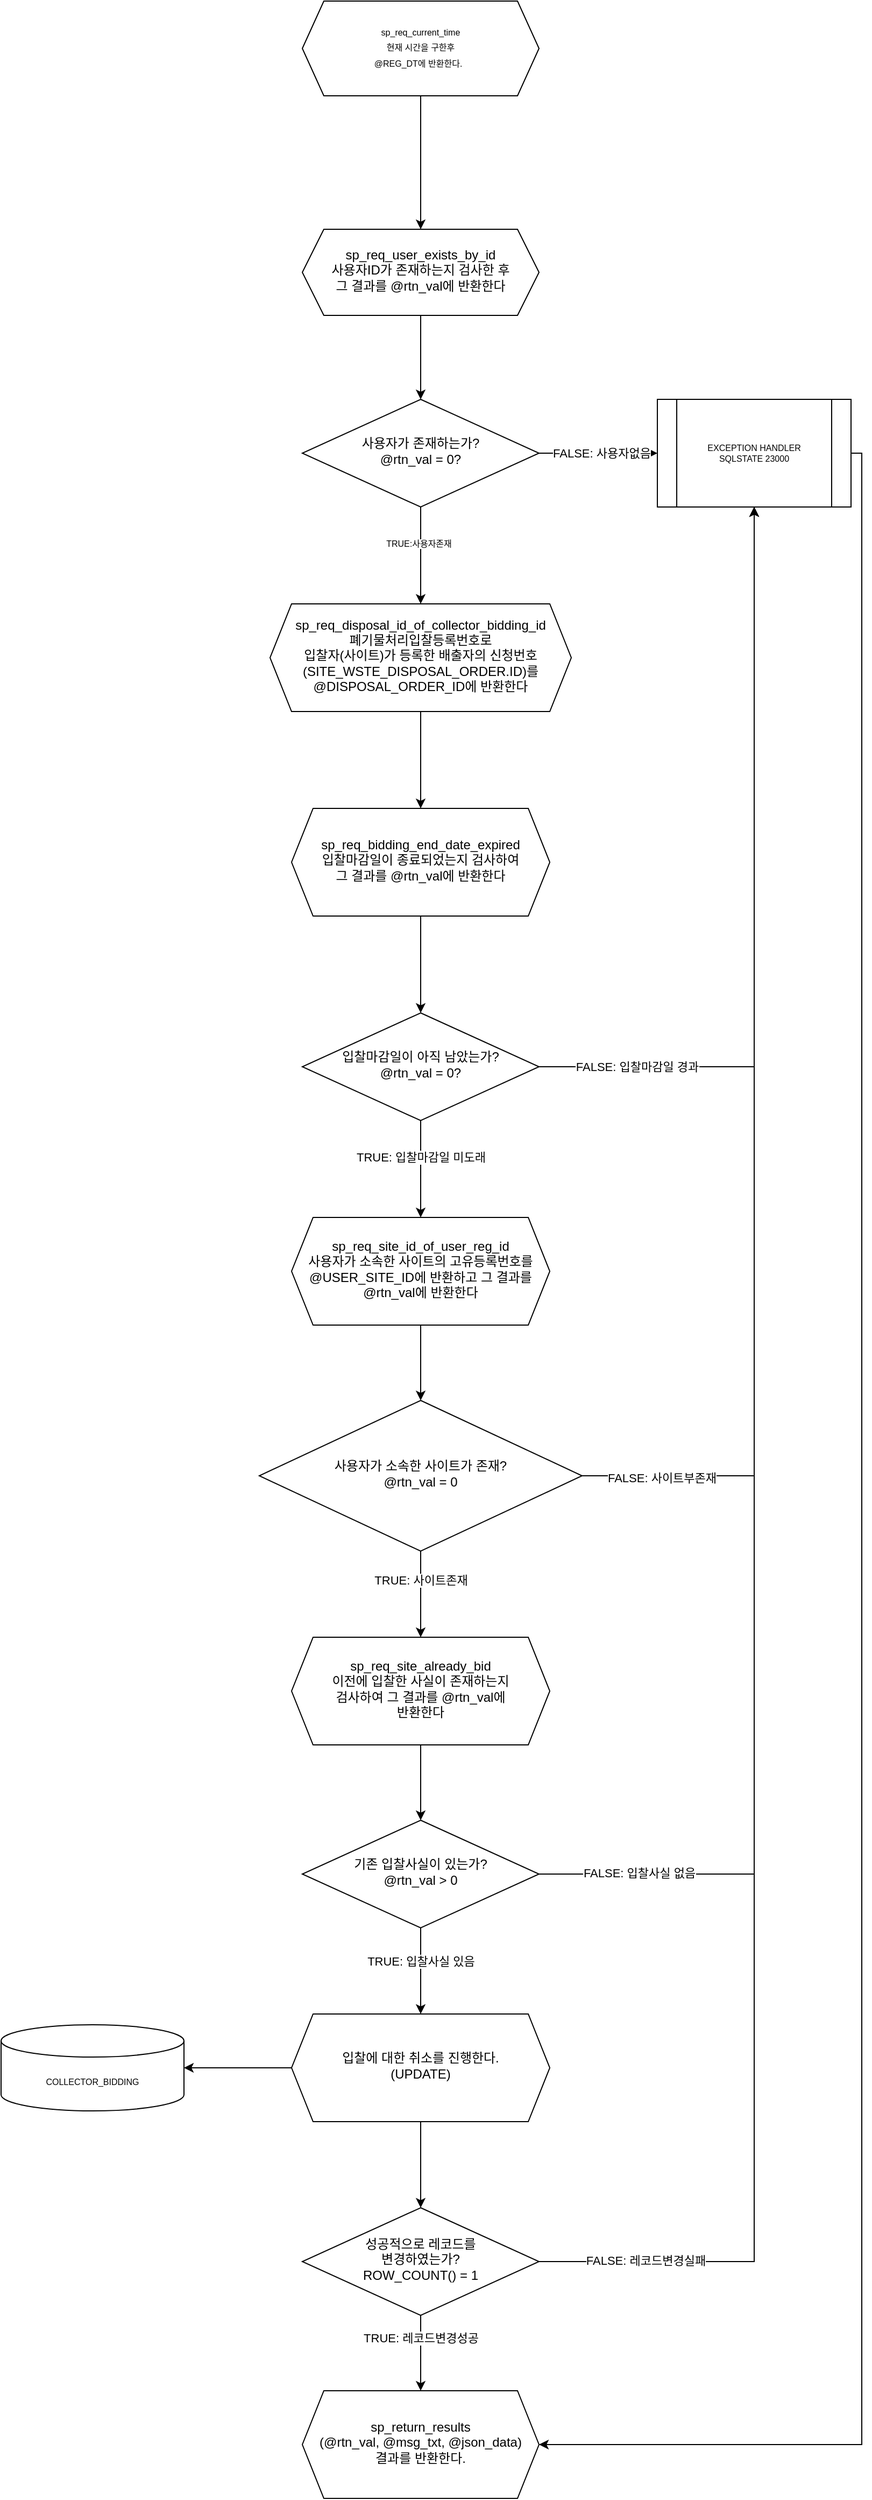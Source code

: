 <mxfile version="16.5.6" type="device"><diagram id="yySY9vK7rYap_eBIG5R3" name="Page-1"><mxGraphModel dx="2967" dy="4695" grid="1" gridSize="10" guides="1" tooltips="1" connect="1" arrows="1" fold="1" page="1" pageScale="1" pageWidth="827" pageHeight="1169" math="0" shadow="0"><root><mxCell id="0"/><mxCell id="1" parent="0"/><mxCell id="CMZ5Q1El2WQaPjV9q1QV-1" value="" style="edgeStyle=orthogonalEdgeStyle;rounded=0;orthogonalLoop=1;jettySize=auto;html=1;fontSize=8;" edge="1" parent="1" source="CMZ5Q1El2WQaPjV9q1QV-2" target="CMZ5Q1El2WQaPjV9q1QV-4"><mxGeometry relative="1" as="geometry"/></mxCell><mxCell id="CMZ5Q1El2WQaPjV9q1QV-2" value="&lt;font style=&quot;font-size: 8px&quot;&gt;sp_req_current_time&lt;br&gt;현재 시간을 구한후&lt;br&gt;@REG_DT에 반환한다.&amp;nbsp;&amp;nbsp;&lt;/font&gt;" style="shape=hexagon;perimeter=hexagonPerimeter2;whiteSpace=wrap;html=1;fixedSize=1;shadow=0;strokeWidth=1;spacing=6;spacingTop=-4;" vertex="1" parent="1"><mxGeometry x="-530" y="-2330" width="220" height="88" as="geometry"/></mxCell><mxCell id="CMZ5Q1El2WQaPjV9q1QV-3" value="" style="edgeStyle=orthogonalEdgeStyle;rounded=0;orthogonalLoop=1;jettySize=auto;html=1;fontSize=8;" edge="1" parent="1" source="CMZ5Q1El2WQaPjV9q1QV-4" target="CMZ5Q1El2WQaPjV9q1QV-8"><mxGeometry relative="1" as="geometry"/></mxCell><mxCell id="CMZ5Q1El2WQaPjV9q1QV-4" value="sp_req_user_exists_by_id&lt;br&gt;사용자ID가 존재하는지 검사한 후&lt;br&gt;그 결과를 @rtn_val에 반환한다" style="shape=hexagon;perimeter=hexagonPerimeter2;whiteSpace=wrap;html=1;fixedSize=1;shadow=0;strokeWidth=1;spacing=6;spacingTop=-4;" vertex="1" parent="1"><mxGeometry x="-530" y="-2118" width="220" height="80" as="geometry"/></mxCell><mxCell id="CMZ5Q1El2WQaPjV9q1QV-5" value="" style="edgeStyle=orthogonalEdgeStyle;rounded=0;orthogonalLoop=1;jettySize=auto;html=1;fontSize=8;" edge="1" parent="1" source="CMZ5Q1El2WQaPjV9q1QV-8" target="CMZ5Q1El2WQaPjV9q1QV-9"><mxGeometry relative="1" as="geometry"/></mxCell><mxCell id="CMZ5Q1El2WQaPjV9q1QV-6" value="TRUE:사용자존재" style="edgeLabel;html=1;align=center;verticalAlign=middle;resizable=0;points=[];fontSize=8;" vertex="1" connectable="0" parent="CMZ5Q1El2WQaPjV9q1QV-5"><mxGeometry x="-0.244" y="-2" relative="1" as="geometry"><mxPoint as="offset"/></mxGeometry></mxCell><mxCell id="CMZ5Q1El2WQaPjV9q1QV-21" value="" style="edgeStyle=orthogonalEdgeStyle;rounded=0;orthogonalLoop=1;jettySize=auto;html=1;" edge="1" parent="1" source="CMZ5Q1El2WQaPjV9q1QV-8" target="CMZ5Q1El2WQaPjV9q1QV-20"><mxGeometry relative="1" as="geometry"/></mxCell><mxCell id="CMZ5Q1El2WQaPjV9q1QV-22" value="FALSE: 사용자없음" style="edgeLabel;html=1;align=center;verticalAlign=middle;resizable=0;points=[];" vertex="1" connectable="0" parent="CMZ5Q1El2WQaPjV9q1QV-21"><mxGeometry x="-0.2" relative="1" as="geometry"><mxPoint x="14" as="offset"/></mxGeometry></mxCell><mxCell id="CMZ5Q1El2WQaPjV9q1QV-8" value="사용자가 존재하는가?&lt;br&gt;@rtn_val = 0?" style="rhombus;whiteSpace=wrap;html=1;shadow=0;strokeWidth=1;spacing=6;spacingTop=-4;" vertex="1" parent="1"><mxGeometry x="-530" y="-1960" width="220" height="100" as="geometry"/></mxCell><mxCell id="CMZ5Q1El2WQaPjV9q1QV-11" value="" style="edgeStyle=orthogonalEdgeStyle;rounded=0;orthogonalLoop=1;jettySize=auto;html=1;entryX=0.5;entryY=0;entryDx=0;entryDy=0;" edge="1" parent="1" source="CMZ5Q1El2WQaPjV9q1QV-9" target="CMZ5Q1El2WQaPjV9q1QV-12"><mxGeometry relative="1" as="geometry"><mxPoint x="-390" y="-1620" as="targetPoint"/></mxGeometry></mxCell><mxCell id="CMZ5Q1El2WQaPjV9q1QV-9" value="sp_req_disposal_id_of_collector_bidding_id&lt;br&gt;폐기물처리입찰등록번호로&lt;br&gt;입찰자(사이트)가 등록한 배출자의 신청번호&lt;br&gt;(SITE_WSTE_DISPOSAL_ORDER.ID)를 @DISPOSAL_ORDER_ID에 반환한다" style="shape=hexagon;perimeter=hexagonPerimeter2;whiteSpace=wrap;html=1;fixedSize=1;shadow=0;strokeWidth=1;spacing=6;spacingTop=-4;" vertex="1" parent="1"><mxGeometry x="-560" y="-1770" width="280" height="100" as="geometry"/></mxCell><mxCell id="CMZ5Q1El2WQaPjV9q1QV-14" value="" style="edgeStyle=orthogonalEdgeStyle;rounded=0;orthogonalLoop=1;jettySize=auto;html=1;entryX=0.5;entryY=0;entryDx=0;entryDy=0;" edge="1" parent="1" source="CMZ5Q1El2WQaPjV9q1QV-12" target="CMZ5Q1El2WQaPjV9q1QV-15"><mxGeometry relative="1" as="geometry"><mxPoint x="-360" y="-1420" as="targetPoint"/></mxGeometry></mxCell><mxCell id="CMZ5Q1El2WQaPjV9q1QV-12" value="sp_req_bidding_end_date_expired&lt;br&gt;입찰마감일이 종료되었는지 검사하여&lt;br&gt;그 결과를&amp;nbsp;@rtn_val에 반환한다" style="shape=hexagon;perimeter=hexagonPerimeter2;whiteSpace=wrap;html=1;fixedSize=1;shadow=0;strokeWidth=1;spacing=6;spacingTop=-4;" vertex="1" parent="1"><mxGeometry x="-540" y="-1580" width="240" height="100" as="geometry"/></mxCell><mxCell id="CMZ5Q1El2WQaPjV9q1QV-19" value="" style="edgeStyle=orthogonalEdgeStyle;rounded=0;orthogonalLoop=1;jettySize=auto;html=1;" edge="1" parent="1" source="CMZ5Q1El2WQaPjV9q1QV-15" target="CMZ5Q1El2WQaPjV9q1QV-17"><mxGeometry relative="1" as="geometry"><Array as="points"><mxPoint x="-420" y="-1250"/><mxPoint x="-420" y="-1250"/></Array></mxGeometry></mxCell><mxCell id="CMZ5Q1El2WQaPjV9q1QV-23" value="TRUE: 입찰마감일 미도래" style="edgeLabel;html=1;align=center;verticalAlign=middle;resizable=0;points=[];" vertex="1" connectable="0" parent="CMZ5Q1El2WQaPjV9q1QV-19"><mxGeometry x="-0.244" relative="1" as="geometry"><mxPoint as="offset"/></mxGeometry></mxCell><mxCell id="CMZ5Q1El2WQaPjV9q1QV-24" style="edgeStyle=orthogonalEdgeStyle;rounded=0;orthogonalLoop=1;jettySize=auto;html=1;exitX=1;exitY=0.5;exitDx=0;exitDy=0;entryX=0.5;entryY=1;entryDx=0;entryDy=0;" edge="1" parent="1" source="CMZ5Q1El2WQaPjV9q1QV-15" target="CMZ5Q1El2WQaPjV9q1QV-20"><mxGeometry relative="1" as="geometry"/></mxCell><mxCell id="CMZ5Q1El2WQaPjV9q1QV-25" value="FALSE: 입찰마감일 경과" style="edgeLabel;html=1;align=center;verticalAlign=middle;resizable=0;points=[];" vertex="1" connectable="0" parent="CMZ5Q1El2WQaPjV9q1QV-24"><mxGeometry x="-0.749" relative="1" as="geometry"><mxPoint as="offset"/></mxGeometry></mxCell><mxCell id="CMZ5Q1El2WQaPjV9q1QV-15" value="입찰마감일이 아직 남았는가?&lt;br&gt;@rtn_val = 0?" style="rhombus;whiteSpace=wrap;html=1;shadow=0;strokeWidth=1;spacing=6;spacingTop=-4;" vertex="1" parent="1"><mxGeometry x="-530" y="-1390" width="220" height="100" as="geometry"/></mxCell><mxCell id="CMZ5Q1El2WQaPjV9q1QV-16" value="" style="edgeStyle=orthogonalEdgeStyle;rounded=0;orthogonalLoop=1;jettySize=auto;html=1;entryX=0.5;entryY=0;entryDx=0;entryDy=0;" edge="1" source="CMZ5Q1El2WQaPjV9q1QV-17" target="CMZ5Q1El2WQaPjV9q1QV-18" parent="1"><mxGeometry relative="1" as="geometry"><mxPoint x="-360" y="-1040" as="targetPoint"/></mxGeometry></mxCell><mxCell id="CMZ5Q1El2WQaPjV9q1QV-17" value="sp_req_site_id_of_user_reg_id&lt;br&gt;사용자가 소속한 사이트의 고유등록번호를&lt;br&gt;@USER_SITE_ID에 반환하고 그 결과를&lt;br&gt;@rtn_val에 반환한다" style="shape=hexagon;perimeter=hexagonPerimeter2;whiteSpace=wrap;html=1;fixedSize=1;shadow=0;strokeWidth=1;spacing=6;spacingTop=-4;" vertex="1" parent="1"><mxGeometry x="-540" y="-1200" width="240" height="100" as="geometry"/></mxCell><mxCell id="CMZ5Q1El2WQaPjV9q1QV-26" style="edgeStyle=orthogonalEdgeStyle;rounded=0;orthogonalLoop=1;jettySize=auto;html=1;exitX=1;exitY=0.5;exitDx=0;exitDy=0;entryX=0.5;entryY=1;entryDx=0;entryDy=0;" edge="1" parent="1" source="CMZ5Q1El2WQaPjV9q1QV-18" target="CMZ5Q1El2WQaPjV9q1QV-20"><mxGeometry relative="1" as="geometry"/></mxCell><mxCell id="CMZ5Q1El2WQaPjV9q1QV-27" value="FALSE: 사이트부존재" style="edgeLabel;html=1;align=center;verticalAlign=middle;resizable=0;points=[];" vertex="1" connectable="0" parent="CMZ5Q1El2WQaPjV9q1QV-26"><mxGeometry x="-0.861" y="-2" relative="1" as="geometry"><mxPoint as="offset"/></mxGeometry></mxCell><mxCell id="CMZ5Q1El2WQaPjV9q1QV-31" value="" style="edgeStyle=orthogonalEdgeStyle;rounded=0;orthogonalLoop=1;jettySize=auto;html=1;" edge="1" parent="1" source="CMZ5Q1El2WQaPjV9q1QV-18" target="CMZ5Q1El2WQaPjV9q1QV-29"><mxGeometry relative="1" as="geometry"><Array as="points"><mxPoint x="-420" y="-860"/><mxPoint x="-420" y="-860"/></Array></mxGeometry></mxCell><mxCell id="CMZ5Q1El2WQaPjV9q1QV-41" value="TRUE: 사이트존재" style="edgeLabel;html=1;align=center;verticalAlign=middle;resizable=0;points=[];" vertex="1" connectable="0" parent="CMZ5Q1El2WQaPjV9q1QV-31"><mxGeometry x="-0.33" relative="1" as="geometry"><mxPoint as="offset"/></mxGeometry></mxCell><mxCell id="CMZ5Q1El2WQaPjV9q1QV-18" value="사용자가 소속한 사이트가 존재?&lt;br&gt;@rtn_val = 0" style="rhombus;whiteSpace=wrap;html=1;shadow=0;strokeWidth=1;spacing=6;spacingTop=-4;" vertex="1" parent="1"><mxGeometry x="-570" y="-1030" width="300" height="140" as="geometry"/></mxCell><mxCell id="CMZ5Q1El2WQaPjV9q1QV-58" style="edgeStyle=orthogonalEdgeStyle;rounded=0;orthogonalLoop=1;jettySize=auto;html=1;exitX=1;exitY=0.5;exitDx=0;exitDy=0;entryX=1;entryY=0.5;entryDx=0;entryDy=0;" edge="1" parent="1" source="CMZ5Q1El2WQaPjV9q1QV-20" target="CMZ5Q1El2WQaPjV9q1QV-55"><mxGeometry relative="1" as="geometry"><Array as="points"><mxPoint x="-10" y="-1910"/><mxPoint x="-10" y="-60"/></Array></mxGeometry></mxCell><mxCell id="CMZ5Q1El2WQaPjV9q1QV-20" value="EXCEPTION HANDLER&lt;br&gt;SQLSTATE 23000" style="shape=process;whiteSpace=wrap;html=1;backgroundOutline=1;fontSize=8;" vertex="1" parent="1"><mxGeometry x="-200" y="-1960" width="180" height="100" as="geometry"/></mxCell><mxCell id="CMZ5Q1El2WQaPjV9q1QV-28" value="" style="edgeStyle=orthogonalEdgeStyle;rounded=0;orthogonalLoop=1;jettySize=auto;html=1;entryX=0.5;entryY=0;entryDx=0;entryDy=0;" edge="1" source="CMZ5Q1El2WQaPjV9q1QV-29" target="CMZ5Q1El2WQaPjV9q1QV-30" parent="1"><mxGeometry relative="1" as="geometry"><mxPoint x="-360" y="-650" as="targetPoint"/></mxGeometry></mxCell><mxCell id="CMZ5Q1El2WQaPjV9q1QV-29" value="sp_req_site_already_bid&lt;br&gt;이전에 입찰한 사실이 존재하는지&lt;br&gt;검사하여 그 결과를&amp;nbsp;@rtn_val에&lt;br&gt;반환한다" style="shape=hexagon;perimeter=hexagonPerimeter2;whiteSpace=wrap;html=1;fixedSize=1;shadow=0;strokeWidth=1;spacing=6;spacingTop=-4;" vertex="1" parent="1"><mxGeometry x="-540" y="-810" width="240" height="100" as="geometry"/></mxCell><mxCell id="CMZ5Q1El2WQaPjV9q1QV-34" style="edgeStyle=orthogonalEdgeStyle;rounded=0;orthogonalLoop=1;jettySize=auto;html=1;exitX=1;exitY=0.5;exitDx=0;exitDy=0;entryX=0.5;entryY=1;entryDx=0;entryDy=0;" edge="1" parent="1" source="CMZ5Q1El2WQaPjV9q1QV-30" target="CMZ5Q1El2WQaPjV9q1QV-20"><mxGeometry relative="1" as="geometry"/></mxCell><mxCell id="CMZ5Q1El2WQaPjV9q1QV-35" value="FALSE: 입찰사실 없음" style="edgeLabel;html=1;align=center;verticalAlign=middle;resizable=0;points=[];" vertex="1" connectable="0" parent="CMZ5Q1El2WQaPjV9q1QV-34"><mxGeometry x="-0.874" y="1" relative="1" as="geometry"><mxPoint as="offset"/></mxGeometry></mxCell><mxCell id="CMZ5Q1El2WQaPjV9q1QV-39" value="" style="edgeStyle=orthogonalEdgeStyle;rounded=0;orthogonalLoop=1;jettySize=auto;html=1;entryX=0.5;entryY=0;entryDx=0;entryDy=0;" edge="1" parent="1" source="CMZ5Q1El2WQaPjV9q1QV-30" target="CMZ5Q1El2WQaPjV9q1QV-42"><mxGeometry relative="1" as="geometry"><mxPoint x="-390" y="-470" as="targetPoint"/></mxGeometry></mxCell><mxCell id="CMZ5Q1El2WQaPjV9q1QV-40" value="TRUE: 입찰사실 있음" style="edgeLabel;html=1;align=center;verticalAlign=middle;resizable=0;points=[];" vertex="1" connectable="0" parent="CMZ5Q1El2WQaPjV9q1QV-39"><mxGeometry x="-0.222" relative="1" as="geometry"><mxPoint as="offset"/></mxGeometry></mxCell><mxCell id="CMZ5Q1El2WQaPjV9q1QV-30" value="기존 입찰사실이 있는가?&lt;br&gt;@rtn_val &amp;gt; 0" style="rhombus;whiteSpace=wrap;html=1;shadow=0;strokeWidth=1;spacing=6;spacingTop=-4;" vertex="1" parent="1"><mxGeometry x="-530" y="-640" width="220" height="100" as="geometry"/></mxCell><mxCell id="CMZ5Q1El2WQaPjV9q1QV-46" style="edgeStyle=orthogonalEdgeStyle;rounded=0;orthogonalLoop=1;jettySize=auto;html=1;entryX=1;entryY=0.5;entryDx=0;entryDy=0;entryPerimeter=0;" edge="1" parent="1" source="CMZ5Q1El2WQaPjV9q1QV-42" target="CMZ5Q1El2WQaPjV9q1QV-45"><mxGeometry relative="1" as="geometry"/></mxCell><mxCell id="CMZ5Q1El2WQaPjV9q1QV-48" value="" style="edgeStyle=orthogonalEdgeStyle;rounded=0;orthogonalLoop=1;jettySize=auto;html=1;" edge="1" parent="1" source="CMZ5Q1El2WQaPjV9q1QV-42" target="CMZ5Q1El2WQaPjV9q1QV-47"><mxGeometry relative="1" as="geometry"/></mxCell><mxCell id="CMZ5Q1El2WQaPjV9q1QV-42" value="입찰에 대한 취소를 진행한다.&lt;br&gt;(UPDATE)" style="shape=hexagon;perimeter=hexagonPerimeter2;whiteSpace=wrap;html=1;fixedSize=1;shadow=0;strokeWidth=1;spacing=6;spacingTop=-4;" vertex="1" parent="1"><mxGeometry x="-540" y="-460" width="240" height="100" as="geometry"/></mxCell><mxCell id="CMZ5Q1El2WQaPjV9q1QV-45" value="COLLECTOR_BIDDING" style="shape=cylinder3;whiteSpace=wrap;html=1;boundedLbl=1;backgroundOutline=1;size=15;fontSize=8;" vertex="1" parent="1"><mxGeometry x="-810" y="-450" width="170" height="80" as="geometry"/></mxCell><mxCell id="CMZ5Q1El2WQaPjV9q1QV-50" value="" style="edgeStyle=orthogonalEdgeStyle;rounded=0;orthogonalLoop=1;jettySize=auto;html=1;entryX=0.5;entryY=0;entryDx=0;entryDy=0;" edge="1" parent="1" source="CMZ5Q1El2WQaPjV9q1QV-47" target="CMZ5Q1El2WQaPjV9q1QV-55"><mxGeometry relative="1" as="geometry"><mxPoint x="-420" y="-60" as="targetPoint"/></mxGeometry></mxCell><mxCell id="CMZ5Q1El2WQaPjV9q1QV-51" value="TRUE: 레코드변경성공" style="edgeLabel;html=1;align=center;verticalAlign=middle;resizable=0;points=[];" vertex="1" connectable="0" parent="CMZ5Q1El2WQaPjV9q1QV-50"><mxGeometry x="-0.244" y="-1" relative="1" as="geometry"><mxPoint x="1" y="-6" as="offset"/></mxGeometry></mxCell><mxCell id="CMZ5Q1El2WQaPjV9q1QV-52" style="edgeStyle=orthogonalEdgeStyle;rounded=0;orthogonalLoop=1;jettySize=auto;html=1;exitX=1;exitY=0.5;exitDx=0;exitDy=0;entryX=0.5;entryY=1;entryDx=0;entryDy=0;" edge="1" parent="1" source="CMZ5Q1El2WQaPjV9q1QV-47" target="CMZ5Q1El2WQaPjV9q1QV-20"><mxGeometry relative="1" as="geometry"/></mxCell><mxCell id="CMZ5Q1El2WQaPjV9q1QV-53" value="FALSE: 레코드변경실패" style="edgeLabel;html=1;align=center;verticalAlign=middle;resizable=0;points=[];" vertex="1" connectable="0" parent="CMZ5Q1El2WQaPjV9q1QV-52"><mxGeometry x="-0.892" y="1" relative="1" as="geometry"><mxPoint as="offset"/></mxGeometry></mxCell><mxCell id="CMZ5Q1El2WQaPjV9q1QV-47" value="성공적으로 레코드를&lt;br&gt;변경하였는가?&lt;br&gt;ROW_COUNT() = 1" style="rhombus;whiteSpace=wrap;html=1;shadow=0;strokeWidth=1;spacing=6;spacingTop=-4;" vertex="1" parent="1"><mxGeometry x="-530" y="-280" width="220" height="100" as="geometry"/></mxCell><mxCell id="CMZ5Q1El2WQaPjV9q1QV-55" value="sp_return_results&lt;br&gt;(@rtn_val, @msg_txt, @json_data)&lt;br&gt;결과를 반환한다." style="shape=hexagon;perimeter=hexagonPerimeter2;whiteSpace=wrap;html=1;fixedSize=1;shadow=0;strokeWidth=1;spacing=6;spacingTop=-4;" vertex="1" parent="1"><mxGeometry x="-530" y="-110" width="220" height="100" as="geometry"/></mxCell></root></mxGraphModel></diagram></mxfile>